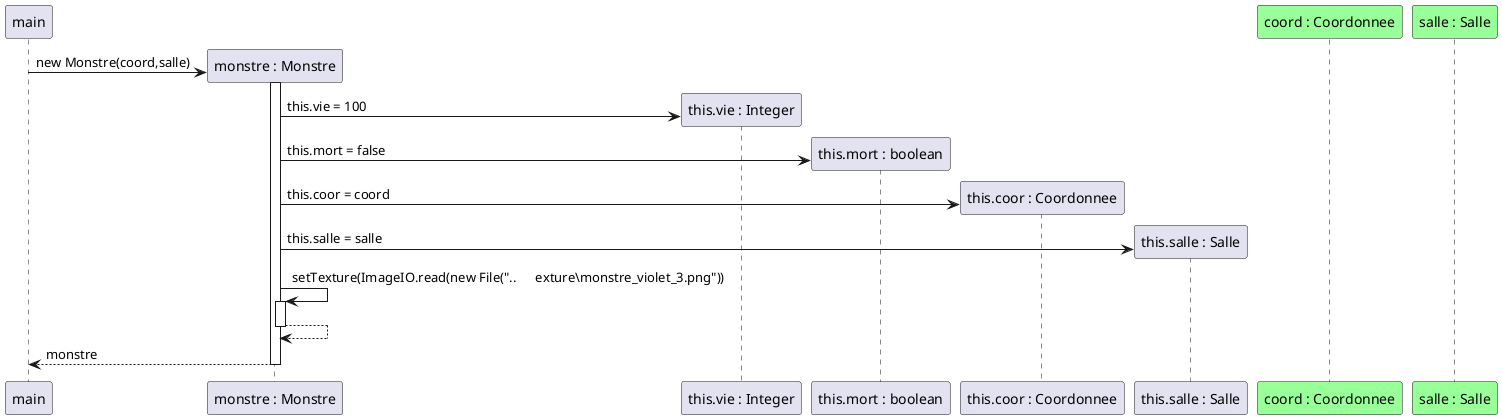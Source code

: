 @startuml
Participant "main" as m

create "monstre : Monstre" as monstre
m->monstre : new Monstre(coord,salle)
activate monstre

create "this.vie : Integer" as vie
monstre->vie : this.vie = 100

create "this.mort : boolean" as mort
monstre->mort : this.mort = false

create "this.coor : Coordonnee" as cc
monstre->cc : this.coor = coord

create "this.salle : Salle" as ss
monstre->ss : this.salle = salle


monstre->monstre : setTexture(ImageIO.read(new File("..\\texture\\monstre_violet_3.png"))
activate monstre
monstre-->monstre
deactivate monstre
monstre-->m : monstre
deactivate monstre
Participant "coord : Coordonnee" as coooooo #99FF99
Participant "salle : Salle" as saaaaa #99FF99
@enduml